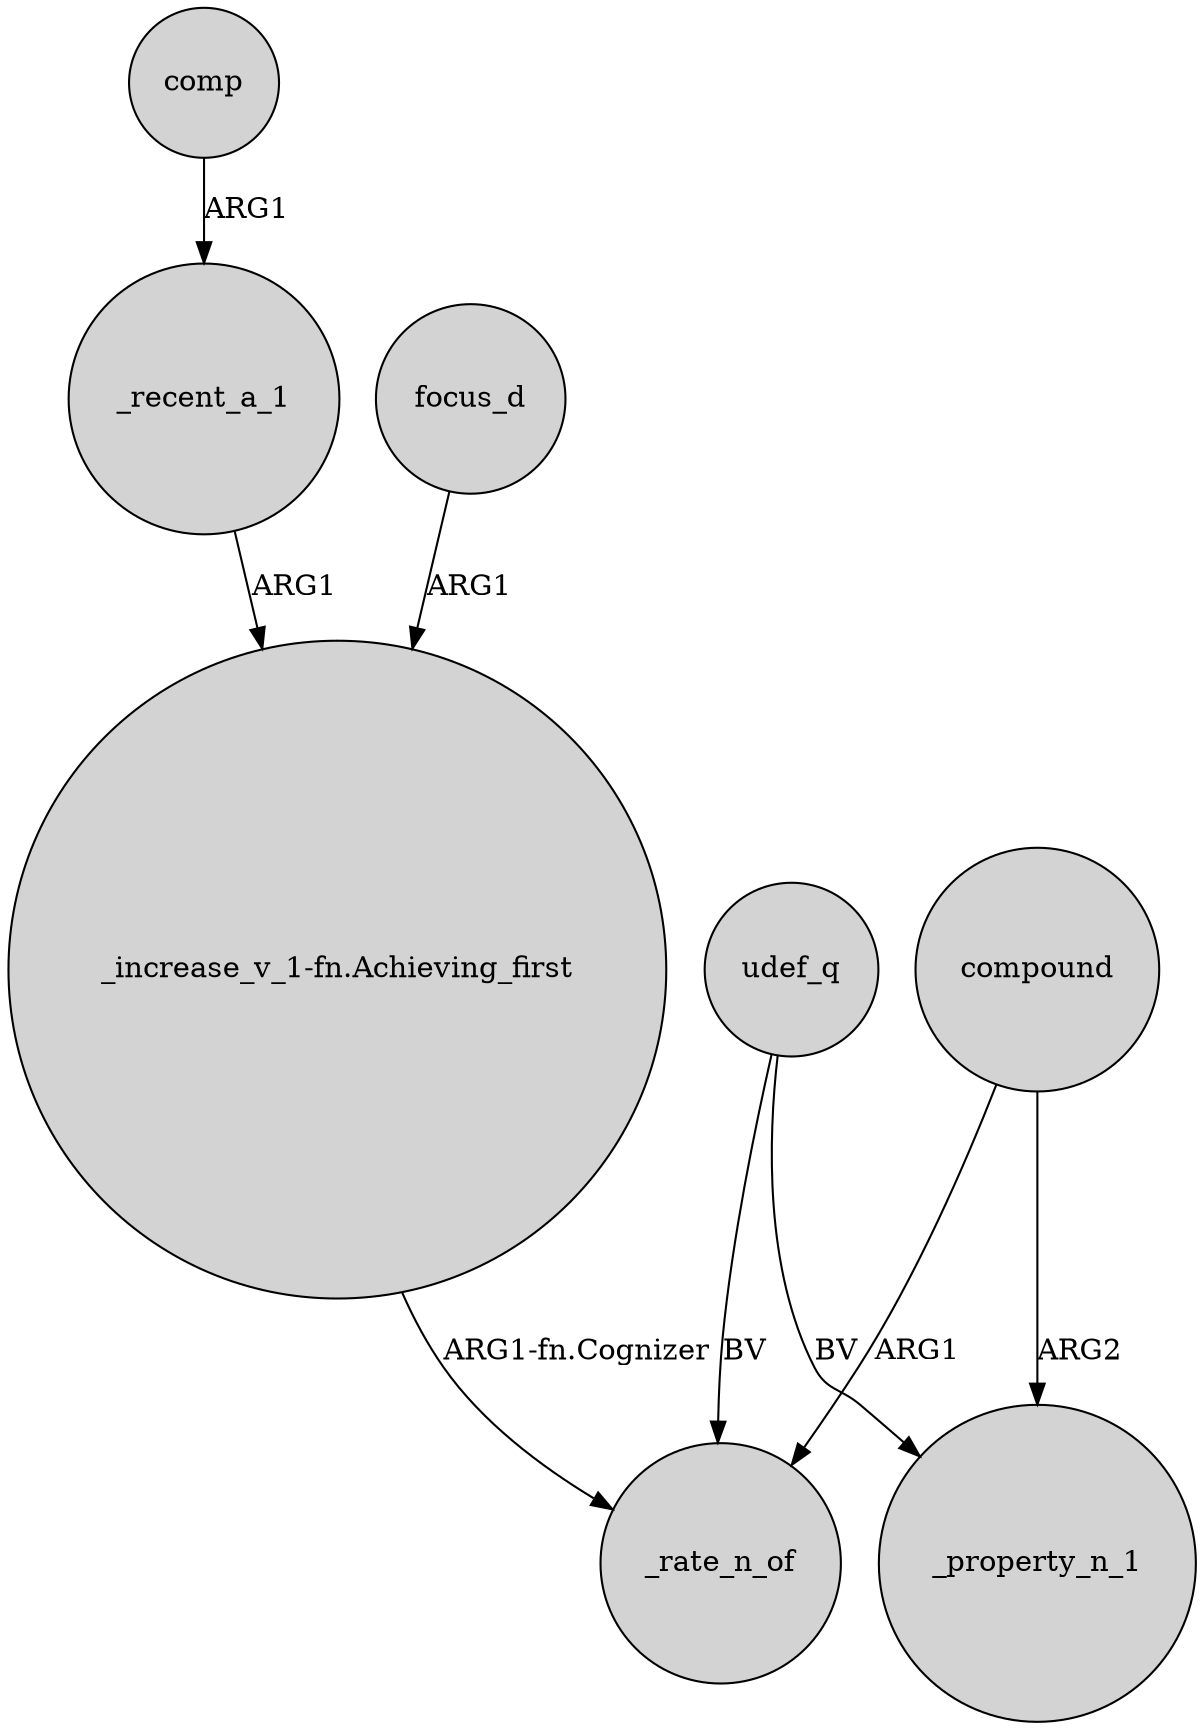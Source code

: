 digraph {
	node [shape=circle style=filled]
	compound -> _property_n_1 [label=ARG2]
	_recent_a_1 -> "_increase_v_1-fn.Achieving_first" [label=ARG1]
	compound -> _rate_n_of [label=ARG1]
	udef_q -> _rate_n_of [label=BV]
	udef_q -> _property_n_1 [label=BV]
	focus_d -> "_increase_v_1-fn.Achieving_first" [label=ARG1]
	comp -> _recent_a_1 [label=ARG1]
	"_increase_v_1-fn.Achieving_first" -> _rate_n_of [label="ARG1-fn.Cognizer"]
}
